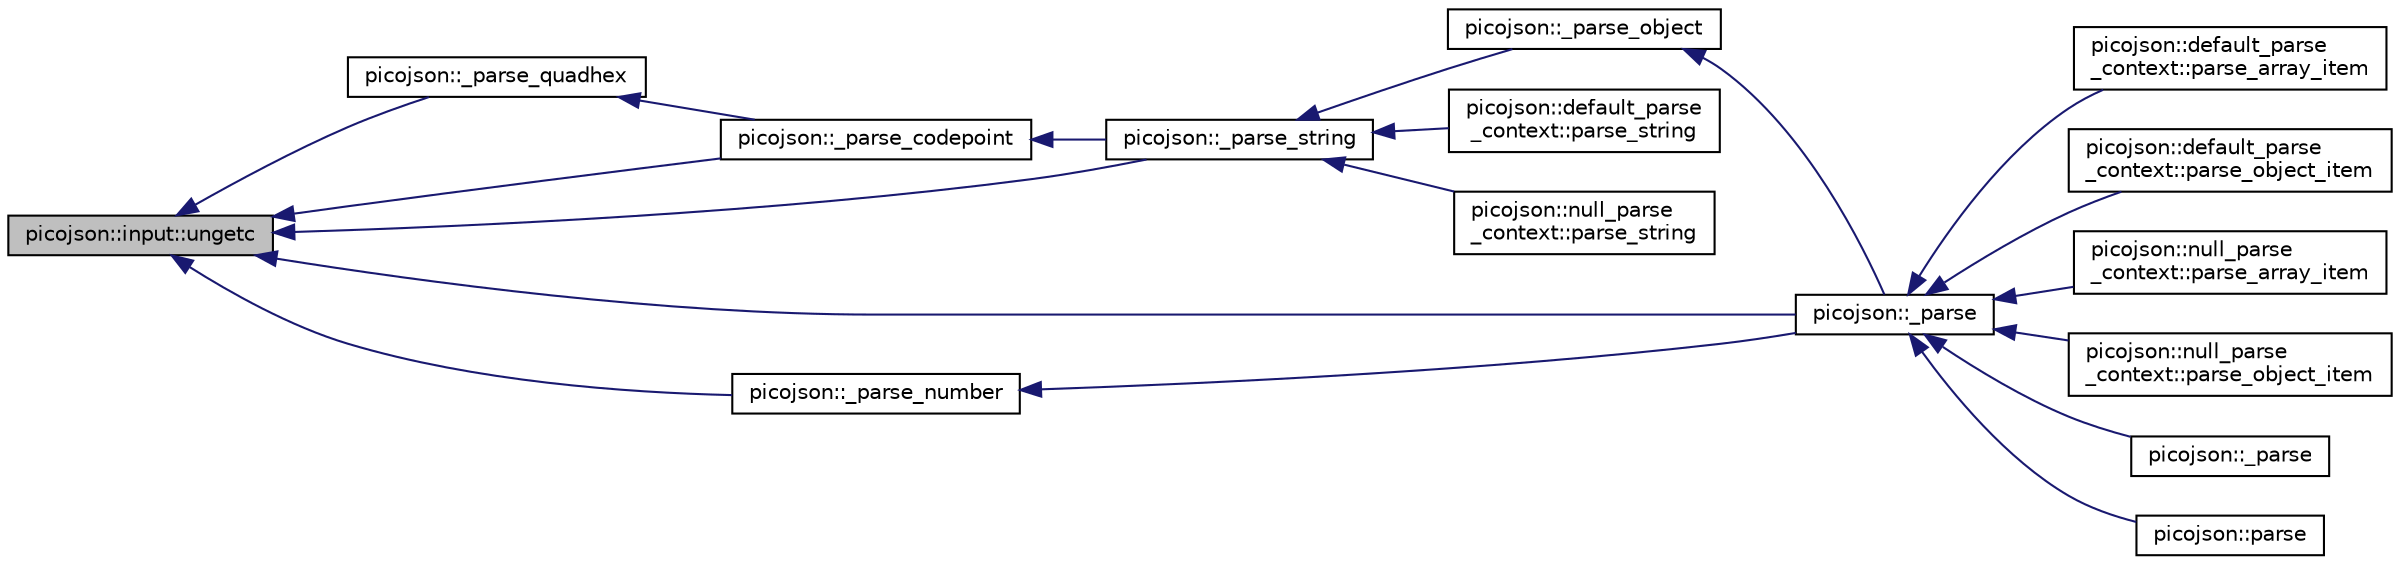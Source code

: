 digraph "picojson::input::ungetc"
{
  edge [fontname="Helvetica",fontsize="10",labelfontname="Helvetica",labelfontsize="10"];
  node [fontname="Helvetica",fontsize="10",shape=record];
  rankdir="LR";
  Node47 [label="picojson::input::ungetc",height=0.2,width=0.4,color="black", fillcolor="grey75", style="filled", fontcolor="black"];
  Node47 -> Node48 [dir="back",color="midnightblue",fontsize="10",style="solid",fontname="Helvetica"];
  Node48 [label="picojson::_parse_quadhex",height=0.2,width=0.4,color="black", fillcolor="white", style="filled",URL="$namespacepicojson.html#a92d4f60542bbdfe8203f10e1fcce9368"];
  Node48 -> Node49 [dir="back",color="midnightblue",fontsize="10",style="solid",fontname="Helvetica"];
  Node49 [label="picojson::_parse_codepoint",height=0.2,width=0.4,color="black", fillcolor="white", style="filled",URL="$namespacepicojson.html#a05316c2614f3e7a4559ce1d1003eb051"];
  Node49 -> Node50 [dir="back",color="midnightblue",fontsize="10",style="solid",fontname="Helvetica"];
  Node50 [label="picojson::_parse_string",height=0.2,width=0.4,color="black", fillcolor="white", style="filled",URL="$namespacepicojson.html#a9a1d94feb2718129796225d77c9e8d11"];
  Node50 -> Node51 [dir="back",color="midnightblue",fontsize="10",style="solid",fontname="Helvetica"];
  Node51 [label="picojson::_parse_object",height=0.2,width=0.4,color="black", fillcolor="white", style="filled",URL="$namespacepicojson.html#a480ed5e3461568672197a42e259a44c9"];
  Node51 -> Node52 [dir="back",color="midnightblue",fontsize="10",style="solid",fontname="Helvetica"];
  Node52 [label="picojson::_parse",height=0.2,width=0.4,color="black", fillcolor="white", style="filled",URL="$namespacepicojson.html#aed024a6a1c8d8982a38c4a7fcefde221"];
  Node52 -> Node53 [dir="back",color="midnightblue",fontsize="10",style="solid",fontname="Helvetica"];
  Node53 [label="picojson::default_parse\l_context::parse_array_item",height=0.2,width=0.4,color="black", fillcolor="white", style="filled",URL="$classpicojson_1_1default__parse__context.html#a5f65224e655633b20c1f8c5967c153bb"];
  Node52 -> Node54 [dir="back",color="midnightblue",fontsize="10",style="solid",fontname="Helvetica"];
  Node54 [label="picojson::default_parse\l_context::parse_object_item",height=0.2,width=0.4,color="black", fillcolor="white", style="filled",URL="$classpicojson_1_1default__parse__context.html#adf71929b098e4f4b5c32222af149655a"];
  Node52 -> Node55 [dir="back",color="midnightblue",fontsize="10",style="solid",fontname="Helvetica"];
  Node55 [label="picojson::null_parse\l_context::parse_array_item",height=0.2,width=0.4,color="black", fillcolor="white", style="filled",URL="$classpicojson_1_1null__parse__context.html#a6623f92117dd6dc7bca60e9e9463a1a0"];
  Node52 -> Node56 [dir="back",color="midnightblue",fontsize="10",style="solid",fontname="Helvetica"];
  Node56 [label="picojson::null_parse\l_context::parse_object_item",height=0.2,width=0.4,color="black", fillcolor="white", style="filled",URL="$classpicojson_1_1null__parse__context.html#a97c4b81a984ea473fe56e09aed7b9ca6"];
  Node52 -> Node57 [dir="back",color="midnightblue",fontsize="10",style="solid",fontname="Helvetica"];
  Node57 [label="picojson::_parse",height=0.2,width=0.4,color="black", fillcolor="white", style="filled",URL="$namespacepicojson.html#a01c0a3f35d42282ba913375737c8e259"];
  Node52 -> Node58 [dir="back",color="midnightblue",fontsize="10",style="solid",fontname="Helvetica"];
  Node58 [label="picojson::parse",height=0.2,width=0.4,color="black", fillcolor="white", style="filled",URL="$namespacepicojson.html#a21621c03c9c8c83dcf5bc604d1cafdf6"];
  Node50 -> Node59 [dir="back",color="midnightblue",fontsize="10",style="solid",fontname="Helvetica"];
  Node59 [label="picojson::default_parse\l_context::parse_string",height=0.2,width=0.4,color="black", fillcolor="white", style="filled",URL="$classpicojson_1_1default__parse__context.html#a476c7d30a5cf382b48201ec64585c2f3"];
  Node50 -> Node60 [dir="back",color="midnightblue",fontsize="10",style="solid",fontname="Helvetica"];
  Node60 [label="picojson::null_parse\l_context::parse_string",height=0.2,width=0.4,color="black", fillcolor="white", style="filled",URL="$classpicojson_1_1null__parse__context.html#aab2c7dee1eb5b477370832811cd40d14"];
  Node47 -> Node49 [dir="back",color="midnightblue",fontsize="10",style="solid",fontname="Helvetica"];
  Node47 -> Node50 [dir="back",color="midnightblue",fontsize="10",style="solid",fontname="Helvetica"];
  Node47 -> Node61 [dir="back",color="midnightblue",fontsize="10",style="solid",fontname="Helvetica"];
  Node61 [label="picojson::_parse_number",height=0.2,width=0.4,color="black", fillcolor="white", style="filled",URL="$namespacepicojson.html#a771defe1d981b7091c2156bf4720625c"];
  Node61 -> Node52 [dir="back",color="midnightblue",fontsize="10",style="solid",fontname="Helvetica"];
  Node47 -> Node52 [dir="back",color="midnightblue",fontsize="10",style="solid",fontname="Helvetica"];
}
